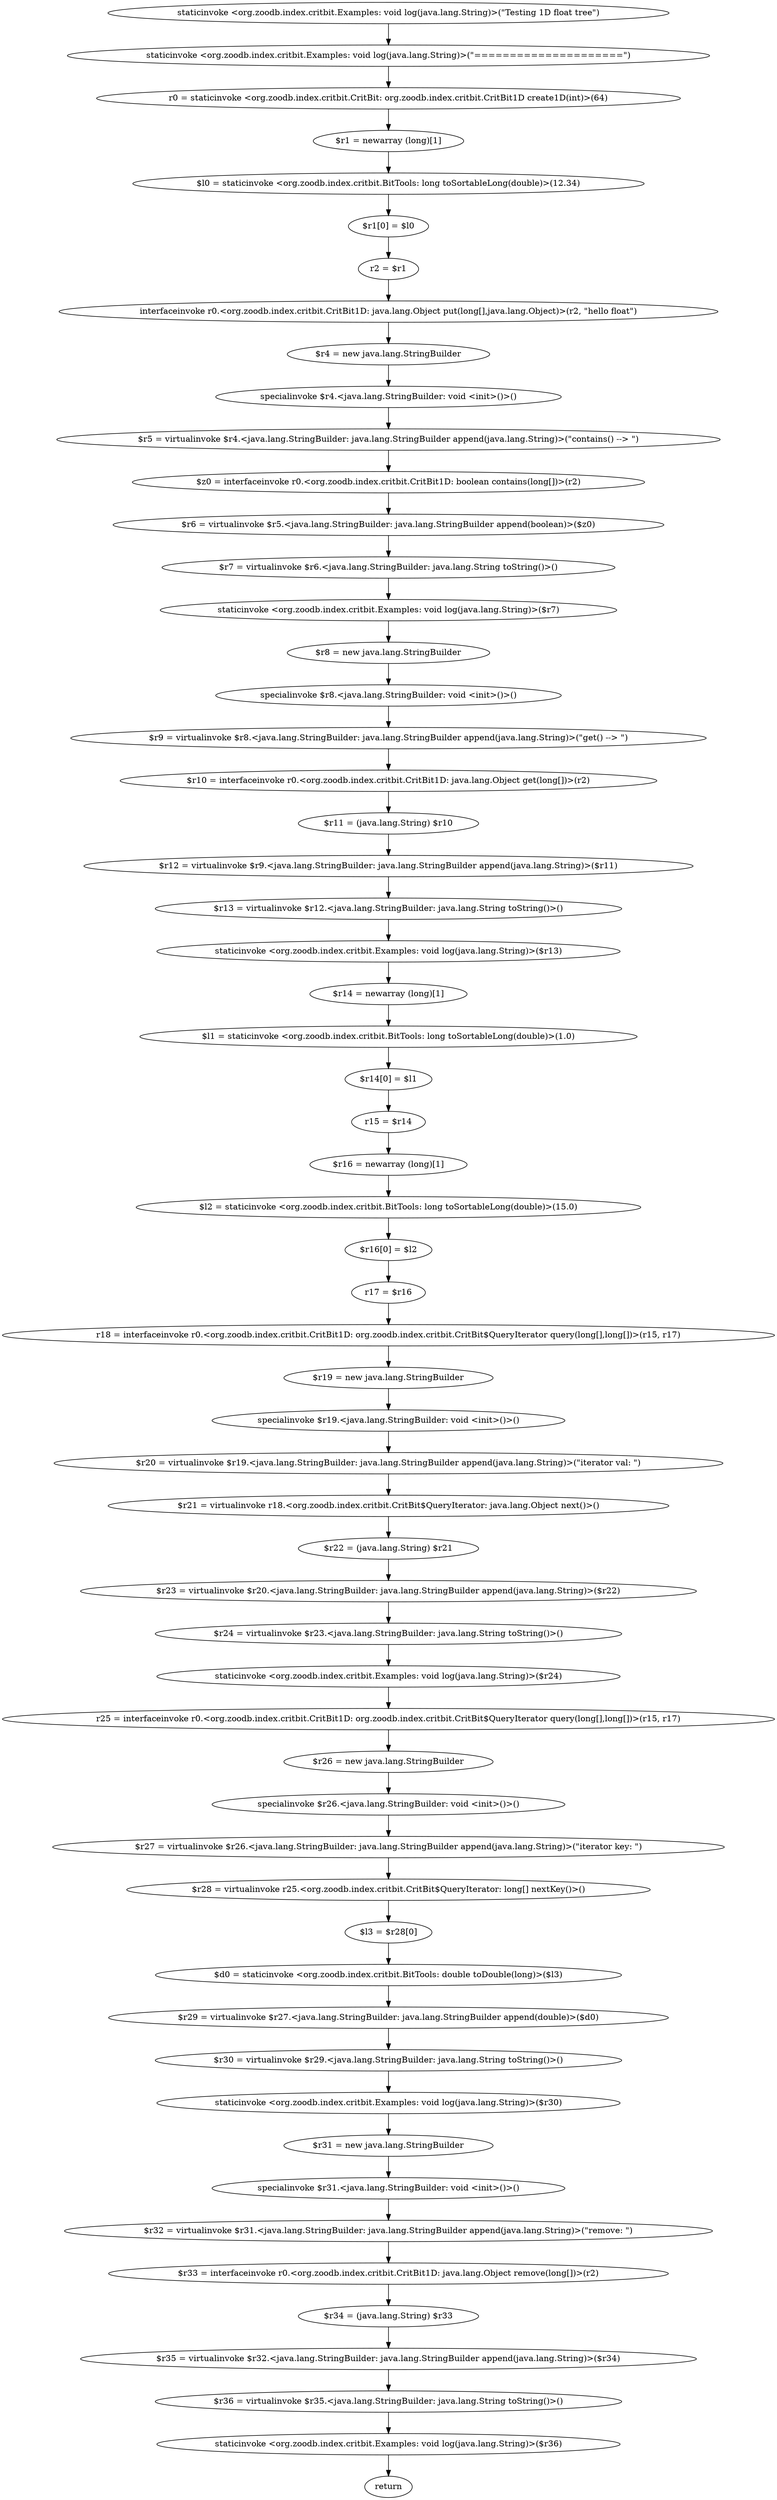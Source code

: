 digraph "unitGraph" {
    "staticinvoke <org.zoodb.index.critbit.Examples: void log(java.lang.String)>(\"Testing 1D float tree\")"
    "staticinvoke <org.zoodb.index.critbit.Examples: void log(java.lang.String)>(\"=====================\")"
    "r0 = staticinvoke <org.zoodb.index.critbit.CritBit: org.zoodb.index.critbit.CritBit1D create1D(int)>(64)"
    "$r1 = newarray (long)[1]"
    "$l0 = staticinvoke <org.zoodb.index.critbit.BitTools: long toSortableLong(double)>(12.34)"
    "$r1[0] = $l0"
    "r2 = $r1"
    "interfaceinvoke r0.<org.zoodb.index.critbit.CritBit1D: java.lang.Object put(long[],java.lang.Object)>(r2, \"hello float\")"
    "$r4 = new java.lang.StringBuilder"
    "specialinvoke $r4.<java.lang.StringBuilder: void <init>()>()"
    "$r5 = virtualinvoke $r4.<java.lang.StringBuilder: java.lang.StringBuilder append(java.lang.String)>(\"contains() --> \")"
    "$z0 = interfaceinvoke r0.<org.zoodb.index.critbit.CritBit1D: boolean contains(long[])>(r2)"
    "$r6 = virtualinvoke $r5.<java.lang.StringBuilder: java.lang.StringBuilder append(boolean)>($z0)"
    "$r7 = virtualinvoke $r6.<java.lang.StringBuilder: java.lang.String toString()>()"
    "staticinvoke <org.zoodb.index.critbit.Examples: void log(java.lang.String)>($r7)"
    "$r8 = new java.lang.StringBuilder"
    "specialinvoke $r8.<java.lang.StringBuilder: void <init>()>()"
    "$r9 = virtualinvoke $r8.<java.lang.StringBuilder: java.lang.StringBuilder append(java.lang.String)>(\"get() --> \")"
    "$r10 = interfaceinvoke r0.<org.zoodb.index.critbit.CritBit1D: java.lang.Object get(long[])>(r2)"
    "$r11 = (java.lang.String) $r10"
    "$r12 = virtualinvoke $r9.<java.lang.StringBuilder: java.lang.StringBuilder append(java.lang.String)>($r11)"
    "$r13 = virtualinvoke $r12.<java.lang.StringBuilder: java.lang.String toString()>()"
    "staticinvoke <org.zoodb.index.critbit.Examples: void log(java.lang.String)>($r13)"
    "$r14 = newarray (long)[1]"
    "$l1 = staticinvoke <org.zoodb.index.critbit.BitTools: long toSortableLong(double)>(1.0)"
    "$r14[0] = $l1"
    "r15 = $r14"
    "$r16 = newarray (long)[1]"
    "$l2 = staticinvoke <org.zoodb.index.critbit.BitTools: long toSortableLong(double)>(15.0)"
    "$r16[0] = $l2"
    "r17 = $r16"
    "r18 = interfaceinvoke r0.<org.zoodb.index.critbit.CritBit1D: org.zoodb.index.critbit.CritBit$QueryIterator query(long[],long[])>(r15, r17)"
    "$r19 = new java.lang.StringBuilder"
    "specialinvoke $r19.<java.lang.StringBuilder: void <init>()>()"
    "$r20 = virtualinvoke $r19.<java.lang.StringBuilder: java.lang.StringBuilder append(java.lang.String)>(\"iterator val: \")"
    "$r21 = virtualinvoke r18.<org.zoodb.index.critbit.CritBit$QueryIterator: java.lang.Object next()>()"
    "$r22 = (java.lang.String) $r21"
    "$r23 = virtualinvoke $r20.<java.lang.StringBuilder: java.lang.StringBuilder append(java.lang.String)>($r22)"
    "$r24 = virtualinvoke $r23.<java.lang.StringBuilder: java.lang.String toString()>()"
    "staticinvoke <org.zoodb.index.critbit.Examples: void log(java.lang.String)>($r24)"
    "r25 = interfaceinvoke r0.<org.zoodb.index.critbit.CritBit1D: org.zoodb.index.critbit.CritBit$QueryIterator query(long[],long[])>(r15, r17)"
    "$r26 = new java.lang.StringBuilder"
    "specialinvoke $r26.<java.lang.StringBuilder: void <init>()>()"
    "$r27 = virtualinvoke $r26.<java.lang.StringBuilder: java.lang.StringBuilder append(java.lang.String)>(\"iterator key: \")"
    "$r28 = virtualinvoke r25.<org.zoodb.index.critbit.CritBit$QueryIterator: long[] nextKey()>()"
    "$l3 = $r28[0]"
    "$d0 = staticinvoke <org.zoodb.index.critbit.BitTools: double toDouble(long)>($l3)"
    "$r29 = virtualinvoke $r27.<java.lang.StringBuilder: java.lang.StringBuilder append(double)>($d0)"
    "$r30 = virtualinvoke $r29.<java.lang.StringBuilder: java.lang.String toString()>()"
    "staticinvoke <org.zoodb.index.critbit.Examples: void log(java.lang.String)>($r30)"
    "$r31 = new java.lang.StringBuilder"
    "specialinvoke $r31.<java.lang.StringBuilder: void <init>()>()"
    "$r32 = virtualinvoke $r31.<java.lang.StringBuilder: java.lang.StringBuilder append(java.lang.String)>(\"remove: \")"
    "$r33 = interfaceinvoke r0.<org.zoodb.index.critbit.CritBit1D: java.lang.Object remove(long[])>(r2)"
    "$r34 = (java.lang.String) $r33"
    "$r35 = virtualinvoke $r32.<java.lang.StringBuilder: java.lang.StringBuilder append(java.lang.String)>($r34)"
    "$r36 = virtualinvoke $r35.<java.lang.StringBuilder: java.lang.String toString()>()"
    "staticinvoke <org.zoodb.index.critbit.Examples: void log(java.lang.String)>($r36)"
    "return"
    "staticinvoke <org.zoodb.index.critbit.Examples: void log(java.lang.String)>(\"Testing 1D float tree\")"->"staticinvoke <org.zoodb.index.critbit.Examples: void log(java.lang.String)>(\"=====================\")";
    "staticinvoke <org.zoodb.index.critbit.Examples: void log(java.lang.String)>(\"=====================\")"->"r0 = staticinvoke <org.zoodb.index.critbit.CritBit: org.zoodb.index.critbit.CritBit1D create1D(int)>(64)";
    "r0 = staticinvoke <org.zoodb.index.critbit.CritBit: org.zoodb.index.critbit.CritBit1D create1D(int)>(64)"->"$r1 = newarray (long)[1]";
    "$r1 = newarray (long)[1]"->"$l0 = staticinvoke <org.zoodb.index.critbit.BitTools: long toSortableLong(double)>(12.34)";
    "$l0 = staticinvoke <org.zoodb.index.critbit.BitTools: long toSortableLong(double)>(12.34)"->"$r1[0] = $l0";
    "$r1[0] = $l0"->"r2 = $r1";
    "r2 = $r1"->"interfaceinvoke r0.<org.zoodb.index.critbit.CritBit1D: java.lang.Object put(long[],java.lang.Object)>(r2, \"hello float\")";
    "interfaceinvoke r0.<org.zoodb.index.critbit.CritBit1D: java.lang.Object put(long[],java.lang.Object)>(r2, \"hello float\")"->"$r4 = new java.lang.StringBuilder";
    "$r4 = new java.lang.StringBuilder"->"specialinvoke $r4.<java.lang.StringBuilder: void <init>()>()";
    "specialinvoke $r4.<java.lang.StringBuilder: void <init>()>()"->"$r5 = virtualinvoke $r4.<java.lang.StringBuilder: java.lang.StringBuilder append(java.lang.String)>(\"contains() --> \")";
    "$r5 = virtualinvoke $r4.<java.lang.StringBuilder: java.lang.StringBuilder append(java.lang.String)>(\"contains() --> \")"->"$z0 = interfaceinvoke r0.<org.zoodb.index.critbit.CritBit1D: boolean contains(long[])>(r2)";
    "$z0 = interfaceinvoke r0.<org.zoodb.index.critbit.CritBit1D: boolean contains(long[])>(r2)"->"$r6 = virtualinvoke $r5.<java.lang.StringBuilder: java.lang.StringBuilder append(boolean)>($z0)";
    "$r6 = virtualinvoke $r5.<java.lang.StringBuilder: java.lang.StringBuilder append(boolean)>($z0)"->"$r7 = virtualinvoke $r6.<java.lang.StringBuilder: java.lang.String toString()>()";
    "$r7 = virtualinvoke $r6.<java.lang.StringBuilder: java.lang.String toString()>()"->"staticinvoke <org.zoodb.index.critbit.Examples: void log(java.lang.String)>($r7)";
    "staticinvoke <org.zoodb.index.critbit.Examples: void log(java.lang.String)>($r7)"->"$r8 = new java.lang.StringBuilder";
    "$r8 = new java.lang.StringBuilder"->"specialinvoke $r8.<java.lang.StringBuilder: void <init>()>()";
    "specialinvoke $r8.<java.lang.StringBuilder: void <init>()>()"->"$r9 = virtualinvoke $r8.<java.lang.StringBuilder: java.lang.StringBuilder append(java.lang.String)>(\"get() --> \")";
    "$r9 = virtualinvoke $r8.<java.lang.StringBuilder: java.lang.StringBuilder append(java.lang.String)>(\"get() --> \")"->"$r10 = interfaceinvoke r0.<org.zoodb.index.critbit.CritBit1D: java.lang.Object get(long[])>(r2)";
    "$r10 = interfaceinvoke r0.<org.zoodb.index.critbit.CritBit1D: java.lang.Object get(long[])>(r2)"->"$r11 = (java.lang.String) $r10";
    "$r11 = (java.lang.String) $r10"->"$r12 = virtualinvoke $r9.<java.lang.StringBuilder: java.lang.StringBuilder append(java.lang.String)>($r11)";
    "$r12 = virtualinvoke $r9.<java.lang.StringBuilder: java.lang.StringBuilder append(java.lang.String)>($r11)"->"$r13 = virtualinvoke $r12.<java.lang.StringBuilder: java.lang.String toString()>()";
    "$r13 = virtualinvoke $r12.<java.lang.StringBuilder: java.lang.String toString()>()"->"staticinvoke <org.zoodb.index.critbit.Examples: void log(java.lang.String)>($r13)";
    "staticinvoke <org.zoodb.index.critbit.Examples: void log(java.lang.String)>($r13)"->"$r14 = newarray (long)[1]";
    "$r14 = newarray (long)[1]"->"$l1 = staticinvoke <org.zoodb.index.critbit.BitTools: long toSortableLong(double)>(1.0)";
    "$l1 = staticinvoke <org.zoodb.index.critbit.BitTools: long toSortableLong(double)>(1.0)"->"$r14[0] = $l1";
    "$r14[0] = $l1"->"r15 = $r14";
    "r15 = $r14"->"$r16 = newarray (long)[1]";
    "$r16 = newarray (long)[1]"->"$l2 = staticinvoke <org.zoodb.index.critbit.BitTools: long toSortableLong(double)>(15.0)";
    "$l2 = staticinvoke <org.zoodb.index.critbit.BitTools: long toSortableLong(double)>(15.0)"->"$r16[0] = $l2";
    "$r16[0] = $l2"->"r17 = $r16";
    "r17 = $r16"->"r18 = interfaceinvoke r0.<org.zoodb.index.critbit.CritBit1D: org.zoodb.index.critbit.CritBit$QueryIterator query(long[],long[])>(r15, r17)";
    "r18 = interfaceinvoke r0.<org.zoodb.index.critbit.CritBit1D: org.zoodb.index.critbit.CritBit$QueryIterator query(long[],long[])>(r15, r17)"->"$r19 = new java.lang.StringBuilder";
    "$r19 = new java.lang.StringBuilder"->"specialinvoke $r19.<java.lang.StringBuilder: void <init>()>()";
    "specialinvoke $r19.<java.lang.StringBuilder: void <init>()>()"->"$r20 = virtualinvoke $r19.<java.lang.StringBuilder: java.lang.StringBuilder append(java.lang.String)>(\"iterator val: \")";
    "$r20 = virtualinvoke $r19.<java.lang.StringBuilder: java.lang.StringBuilder append(java.lang.String)>(\"iterator val: \")"->"$r21 = virtualinvoke r18.<org.zoodb.index.critbit.CritBit$QueryIterator: java.lang.Object next()>()";
    "$r21 = virtualinvoke r18.<org.zoodb.index.critbit.CritBit$QueryIterator: java.lang.Object next()>()"->"$r22 = (java.lang.String) $r21";
    "$r22 = (java.lang.String) $r21"->"$r23 = virtualinvoke $r20.<java.lang.StringBuilder: java.lang.StringBuilder append(java.lang.String)>($r22)";
    "$r23 = virtualinvoke $r20.<java.lang.StringBuilder: java.lang.StringBuilder append(java.lang.String)>($r22)"->"$r24 = virtualinvoke $r23.<java.lang.StringBuilder: java.lang.String toString()>()";
    "$r24 = virtualinvoke $r23.<java.lang.StringBuilder: java.lang.String toString()>()"->"staticinvoke <org.zoodb.index.critbit.Examples: void log(java.lang.String)>($r24)";
    "staticinvoke <org.zoodb.index.critbit.Examples: void log(java.lang.String)>($r24)"->"r25 = interfaceinvoke r0.<org.zoodb.index.critbit.CritBit1D: org.zoodb.index.critbit.CritBit$QueryIterator query(long[],long[])>(r15, r17)";
    "r25 = interfaceinvoke r0.<org.zoodb.index.critbit.CritBit1D: org.zoodb.index.critbit.CritBit$QueryIterator query(long[],long[])>(r15, r17)"->"$r26 = new java.lang.StringBuilder";
    "$r26 = new java.lang.StringBuilder"->"specialinvoke $r26.<java.lang.StringBuilder: void <init>()>()";
    "specialinvoke $r26.<java.lang.StringBuilder: void <init>()>()"->"$r27 = virtualinvoke $r26.<java.lang.StringBuilder: java.lang.StringBuilder append(java.lang.String)>(\"iterator key: \")";
    "$r27 = virtualinvoke $r26.<java.lang.StringBuilder: java.lang.StringBuilder append(java.lang.String)>(\"iterator key: \")"->"$r28 = virtualinvoke r25.<org.zoodb.index.critbit.CritBit$QueryIterator: long[] nextKey()>()";
    "$r28 = virtualinvoke r25.<org.zoodb.index.critbit.CritBit$QueryIterator: long[] nextKey()>()"->"$l3 = $r28[0]";
    "$l3 = $r28[0]"->"$d0 = staticinvoke <org.zoodb.index.critbit.BitTools: double toDouble(long)>($l3)";
    "$d0 = staticinvoke <org.zoodb.index.critbit.BitTools: double toDouble(long)>($l3)"->"$r29 = virtualinvoke $r27.<java.lang.StringBuilder: java.lang.StringBuilder append(double)>($d0)";
    "$r29 = virtualinvoke $r27.<java.lang.StringBuilder: java.lang.StringBuilder append(double)>($d0)"->"$r30 = virtualinvoke $r29.<java.lang.StringBuilder: java.lang.String toString()>()";
    "$r30 = virtualinvoke $r29.<java.lang.StringBuilder: java.lang.String toString()>()"->"staticinvoke <org.zoodb.index.critbit.Examples: void log(java.lang.String)>($r30)";
    "staticinvoke <org.zoodb.index.critbit.Examples: void log(java.lang.String)>($r30)"->"$r31 = new java.lang.StringBuilder";
    "$r31 = new java.lang.StringBuilder"->"specialinvoke $r31.<java.lang.StringBuilder: void <init>()>()";
    "specialinvoke $r31.<java.lang.StringBuilder: void <init>()>()"->"$r32 = virtualinvoke $r31.<java.lang.StringBuilder: java.lang.StringBuilder append(java.lang.String)>(\"remove: \")";
    "$r32 = virtualinvoke $r31.<java.lang.StringBuilder: java.lang.StringBuilder append(java.lang.String)>(\"remove: \")"->"$r33 = interfaceinvoke r0.<org.zoodb.index.critbit.CritBit1D: java.lang.Object remove(long[])>(r2)";
    "$r33 = interfaceinvoke r0.<org.zoodb.index.critbit.CritBit1D: java.lang.Object remove(long[])>(r2)"->"$r34 = (java.lang.String) $r33";
    "$r34 = (java.lang.String) $r33"->"$r35 = virtualinvoke $r32.<java.lang.StringBuilder: java.lang.StringBuilder append(java.lang.String)>($r34)";
    "$r35 = virtualinvoke $r32.<java.lang.StringBuilder: java.lang.StringBuilder append(java.lang.String)>($r34)"->"$r36 = virtualinvoke $r35.<java.lang.StringBuilder: java.lang.String toString()>()";
    "$r36 = virtualinvoke $r35.<java.lang.StringBuilder: java.lang.String toString()>()"->"staticinvoke <org.zoodb.index.critbit.Examples: void log(java.lang.String)>($r36)";
    "staticinvoke <org.zoodb.index.critbit.Examples: void log(java.lang.String)>($r36)"->"return";
}
